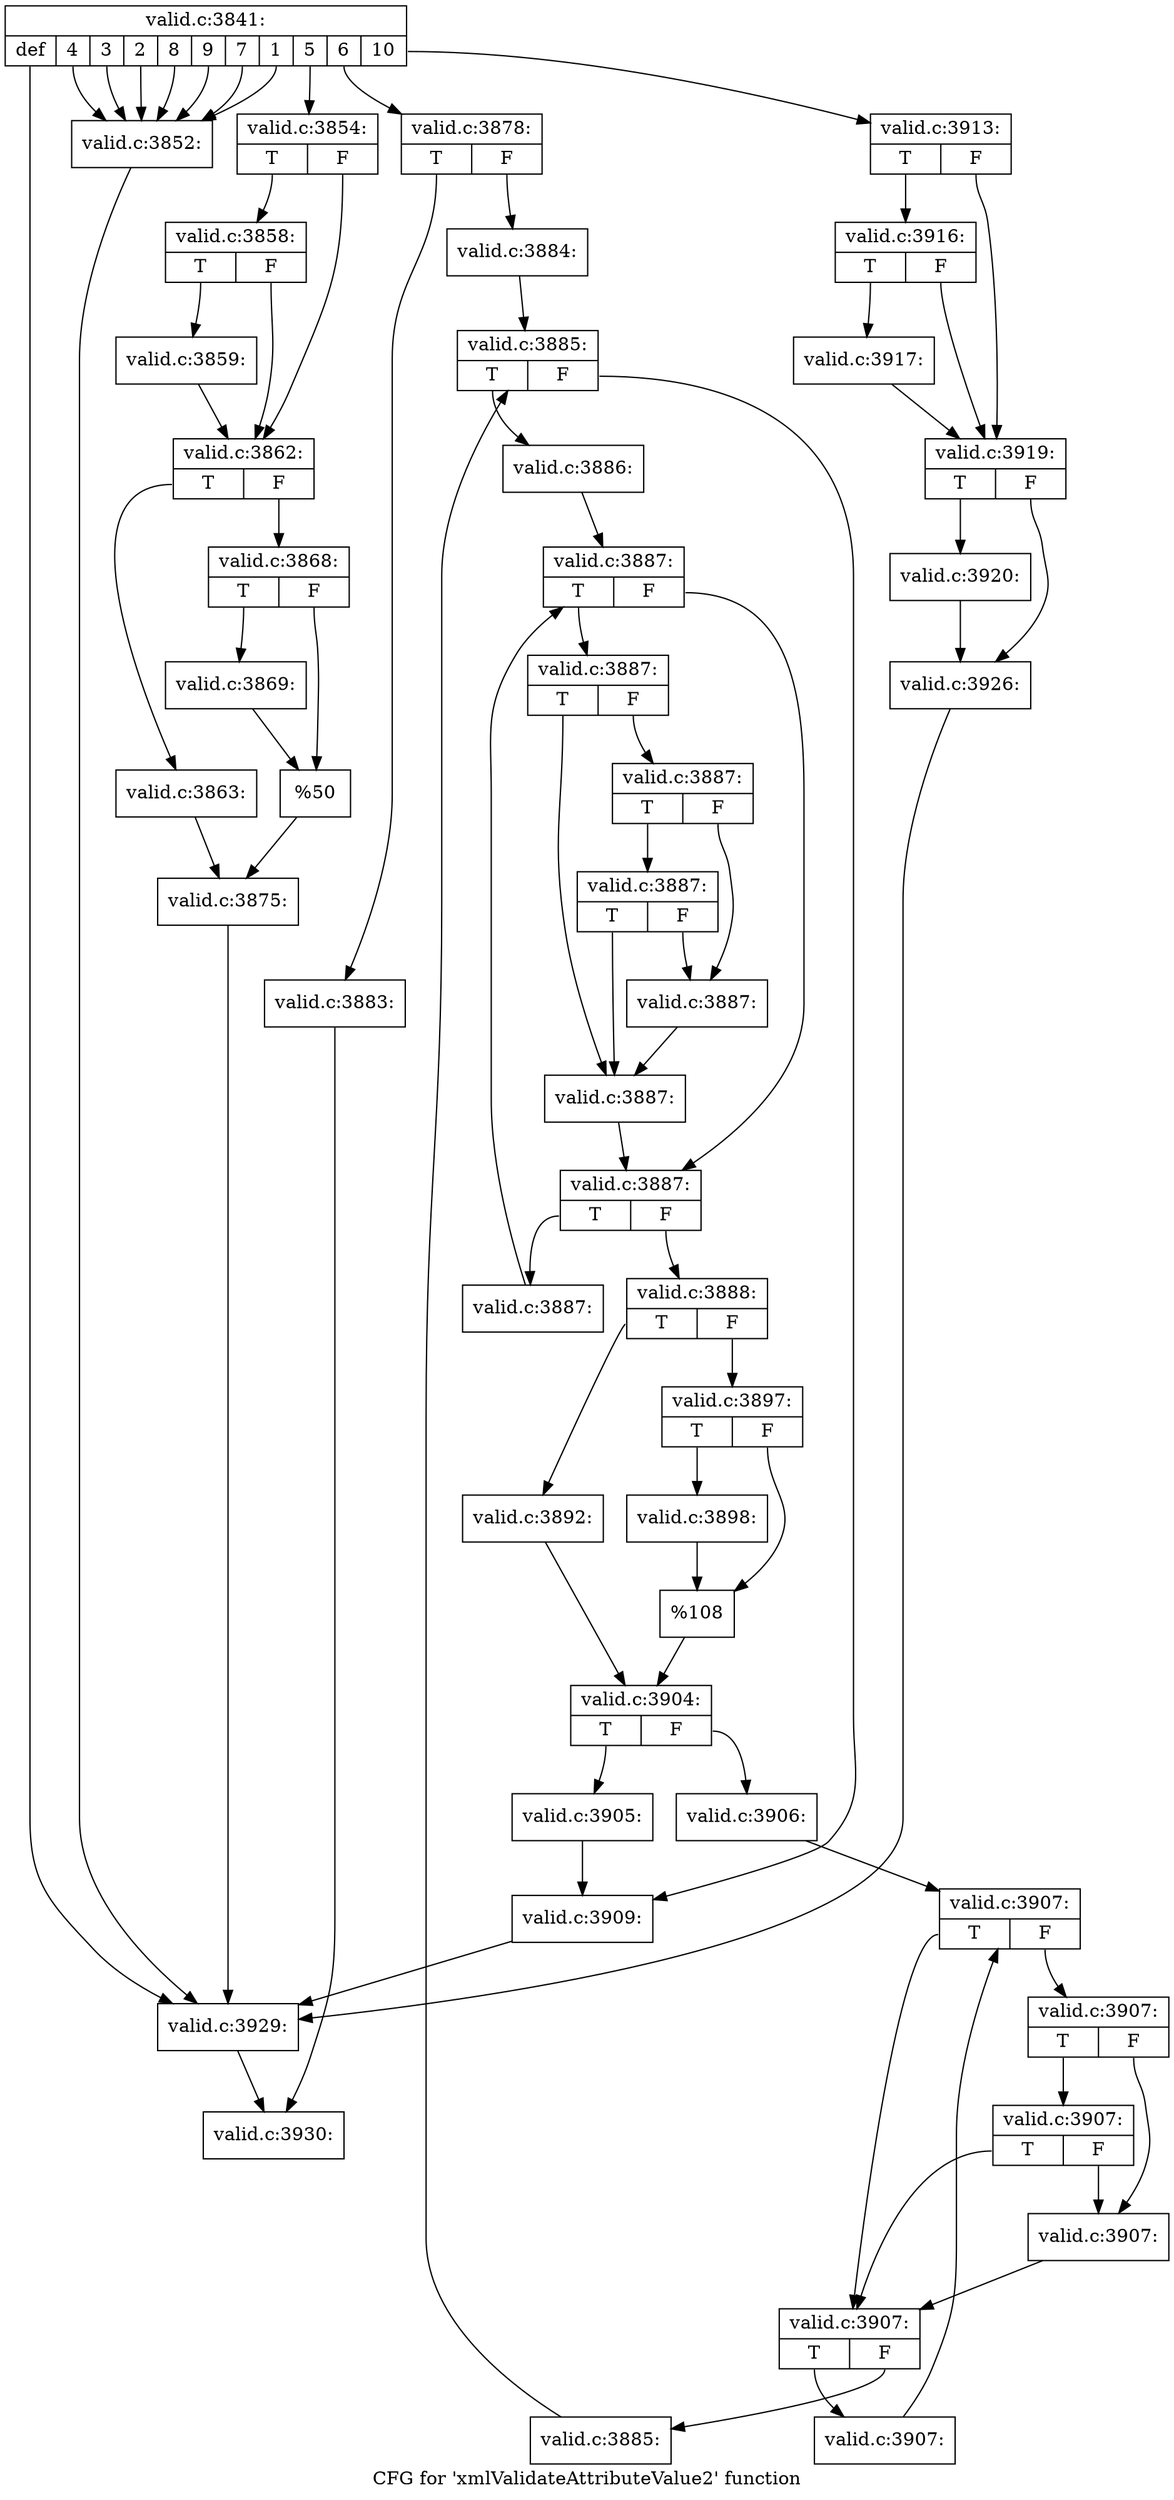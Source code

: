 digraph "CFG for 'xmlValidateAttributeValue2' function" {
	label="CFG for 'xmlValidateAttributeValue2' function";

	Node0x5313300 [shape=record,label="{valid.c:3841:|{<s0>def|<s1>4|<s2>3|<s3>2|<s4>8|<s5>9|<s6>7|<s7>1|<s8>5|<s9>6|<s10>10}}"];
	Node0x5313300:s0 -> Node0x5315950;
	Node0x5313300:s1 -> Node0x5315d70;
	Node0x5313300:s2 -> Node0x5315d70;
	Node0x5313300:s3 -> Node0x5315d70;
	Node0x5313300:s4 -> Node0x5315d70;
	Node0x5313300:s5 -> Node0x5315d70;
	Node0x5313300:s6 -> Node0x5315d70;
	Node0x5313300:s7 -> Node0x5315d70;
	Node0x5313300:s8 -> Node0x5315e50;
	Node0x5313300:s9 -> Node0x5319270;
	Node0x5313300:s10 -> Node0x531fc30;
	Node0x5315d70 [shape=record,label="{valid.c:3852:}"];
	Node0x5315d70 -> Node0x5315950;
	Node0x5315e50 [shape=record,label="{valid.c:3854:|{<s0>T|<s1>F}}"];
	Node0x5315e50:s0 -> Node0x5316f60;
	Node0x5315e50:s1 -> Node0x5316f10;
	Node0x5316f60 [shape=record,label="{valid.c:3858:|{<s0>T|<s1>F}}"];
	Node0x5316f60:s0 -> Node0x5316b10;
	Node0x5316f60:s1 -> Node0x5316f10;
	Node0x5316b10 [shape=record,label="{valid.c:3859:}"];
	Node0x5316b10 -> Node0x5316f10;
	Node0x5316f10 [shape=record,label="{valid.c:3862:|{<s0>T|<s1>F}}"];
	Node0x5316f10:s0 -> Node0x5317930;
	Node0x5316f10:s1 -> Node0x53179d0;
	Node0x5317930 [shape=record,label="{valid.c:3863:}"];
	Node0x5317930 -> Node0x5317980;
	Node0x53179d0 [shape=record,label="{valid.c:3868:|{<s0>T|<s1>F}}"];
	Node0x53179d0:s0 -> Node0x53184b0;
	Node0x53179d0:s1 -> Node0x5318500;
	Node0x53184b0 [shape=record,label="{valid.c:3869:}"];
	Node0x53184b0 -> Node0x5318500;
	Node0x5318500 [shape=record,label="{%50}"];
	Node0x5318500 -> Node0x5317980;
	Node0x5317980 [shape=record,label="{valid.c:3875:}"];
	Node0x5317980 -> Node0x5315950;
	Node0x5319270 [shape=record,label="{valid.c:3878:|{<s0>T|<s1>F}}"];
	Node0x5319270:s0 -> Node0x531a3b0;
	Node0x5319270:s1 -> Node0x531a400;
	Node0x531a3b0 [shape=record,label="{valid.c:3883:}"];
	Node0x531a3b0 -> Node0x530ebf0;
	Node0x531a400 [shape=record,label="{valid.c:3884:}"];
	Node0x531a400 -> Node0x531a990;
	Node0x531a990 [shape=record,label="{valid.c:3885:|{<s0>T|<s1>F}}"];
	Node0x531a990:s0 -> Node0x531ae00;
	Node0x531a990:s1 -> Node0x531ab70;
	Node0x531ae00 [shape=record,label="{valid.c:3886:}"];
	Node0x531ae00 -> Node0x531afd0;
	Node0x531afd0 [shape=record,label="{valid.c:3887:|{<s0>T|<s1>F}}"];
	Node0x531afd0:s0 -> Node0x531b280;
	Node0x531afd0:s1 -> Node0x531b230;
	Node0x531b280 [shape=record,label="{valid.c:3887:|{<s0>T|<s1>F}}"];
	Node0x531b280:s0 -> Node0x531b680;
	Node0x531b280:s1 -> Node0x531b720;
	Node0x531b720 [shape=record,label="{valid.c:3887:|{<s0>T|<s1>F}}"];
	Node0x531b720:s0 -> Node0x531b980;
	Node0x531b720:s1 -> Node0x531b6d0;
	Node0x531b980 [shape=record,label="{valid.c:3887:|{<s0>T|<s1>F}}"];
	Node0x531b980:s0 -> Node0x531b680;
	Node0x531b980:s1 -> Node0x531b6d0;
	Node0x531b6d0 [shape=record,label="{valid.c:3887:}"];
	Node0x531b6d0 -> Node0x531b680;
	Node0x531b680 [shape=record,label="{valid.c:3887:}"];
	Node0x531b680 -> Node0x531b230;
	Node0x531b230 [shape=record,label="{valid.c:3887:|{<s0>T|<s1>F}}"];
	Node0x531b230:s0 -> Node0x531be30;
	Node0x531b230:s1 -> Node0x531b1b0;
	Node0x531be30 [shape=record,label="{valid.c:3887:}"];
	Node0x531be30 -> Node0x531afd0;
	Node0x531b1b0 [shape=record,label="{valid.c:3888:|{<s0>T|<s1>F}}"];
	Node0x531b1b0:s0 -> Node0x531cb30;
	Node0x531b1b0:s1 -> Node0x531cbd0;
	Node0x531cb30 [shape=record,label="{valid.c:3892:}"];
	Node0x531cb30 -> Node0x531cb80;
	Node0x531cbd0 [shape=record,label="{valid.c:3897:|{<s0>T|<s1>F}}"];
	Node0x531cbd0:s0 -> Node0x531d6c0;
	Node0x531cbd0:s1 -> Node0x531d710;
	Node0x531d6c0 [shape=record,label="{valid.c:3898:}"];
	Node0x531d6c0 -> Node0x531d710;
	Node0x531d710 [shape=record,label="{%108}"];
	Node0x531d710 -> Node0x531cb80;
	Node0x531cb80 [shape=record,label="{valid.c:3904:|{<s0>T|<s1>F}}"];
	Node0x531cb80:s0 -> Node0x531e3f0;
	Node0x531cb80:s1 -> Node0x531e440;
	Node0x531e3f0 [shape=record,label="{valid.c:3905:}"];
	Node0x531e3f0 -> Node0x531ab70;
	Node0x531e440 [shape=record,label="{valid.c:3906:}"];
	Node0x531e440 -> Node0x531e9e0;
	Node0x531e9e0 [shape=record,label="{valid.c:3907:|{<s0>T|<s1>F}}"];
	Node0x531e9e0:s0 -> Node0x531ec80;
	Node0x531e9e0:s1 -> Node0x531ed20;
	Node0x531ed20 [shape=record,label="{valid.c:3907:|{<s0>T|<s1>F}}"];
	Node0x531ed20:s0 -> Node0x531ef80;
	Node0x531ed20:s1 -> Node0x531ecd0;
	Node0x531ef80 [shape=record,label="{valid.c:3907:|{<s0>T|<s1>F}}"];
	Node0x531ef80:s0 -> Node0x531ec80;
	Node0x531ef80:s1 -> Node0x531ecd0;
	Node0x531ecd0 [shape=record,label="{valid.c:3907:}"];
	Node0x531ecd0 -> Node0x531ec80;
	Node0x531ec80 [shape=record,label="{valid.c:3907:|{<s0>T|<s1>F}}"];
	Node0x531ec80:s0 -> Node0x531f3b0;
	Node0x531ec80:s1 -> Node0x531ec00;
	Node0x531f3b0 [shape=record,label="{valid.c:3907:}"];
	Node0x531f3b0 -> Node0x531e9e0;
	Node0x531ec00 [shape=record,label="{valid.c:3885:}"];
	Node0x531ec00 -> Node0x531a990;
	Node0x531ab70 [shape=record,label="{valid.c:3909:}"];
	Node0x531ab70 -> Node0x5315950;
	Node0x531fc30 [shape=record,label="{valid.c:3913:|{<s0>T|<s1>F}}"];
	Node0x531fc30:s0 -> Node0x5320500;
	Node0x531fc30:s1 -> Node0x53204b0;
	Node0x5320500 [shape=record,label="{valid.c:3916:|{<s0>T|<s1>F}}"];
	Node0x5320500:s0 -> Node0x5320460;
	Node0x5320500:s1 -> Node0x53204b0;
	Node0x5320460 [shape=record,label="{valid.c:3917:}"];
	Node0x5320460 -> Node0x53204b0;
	Node0x53204b0 [shape=record,label="{valid.c:3919:|{<s0>T|<s1>F}}"];
	Node0x53204b0:s0 -> Node0x5321010;
	Node0x53204b0:s1 -> Node0x5321060;
	Node0x5321010 [shape=record,label="{valid.c:3920:}"];
	Node0x5321010 -> Node0x5321060;
	Node0x5321060 [shape=record,label="{valid.c:3926:}"];
	Node0x5321060 -> Node0x5315950;
	Node0x5315950 [shape=record,label="{valid.c:3929:}"];
	Node0x5315950 -> Node0x530ebf0;
	Node0x530ebf0 [shape=record,label="{valid.c:3930:}"];
}
